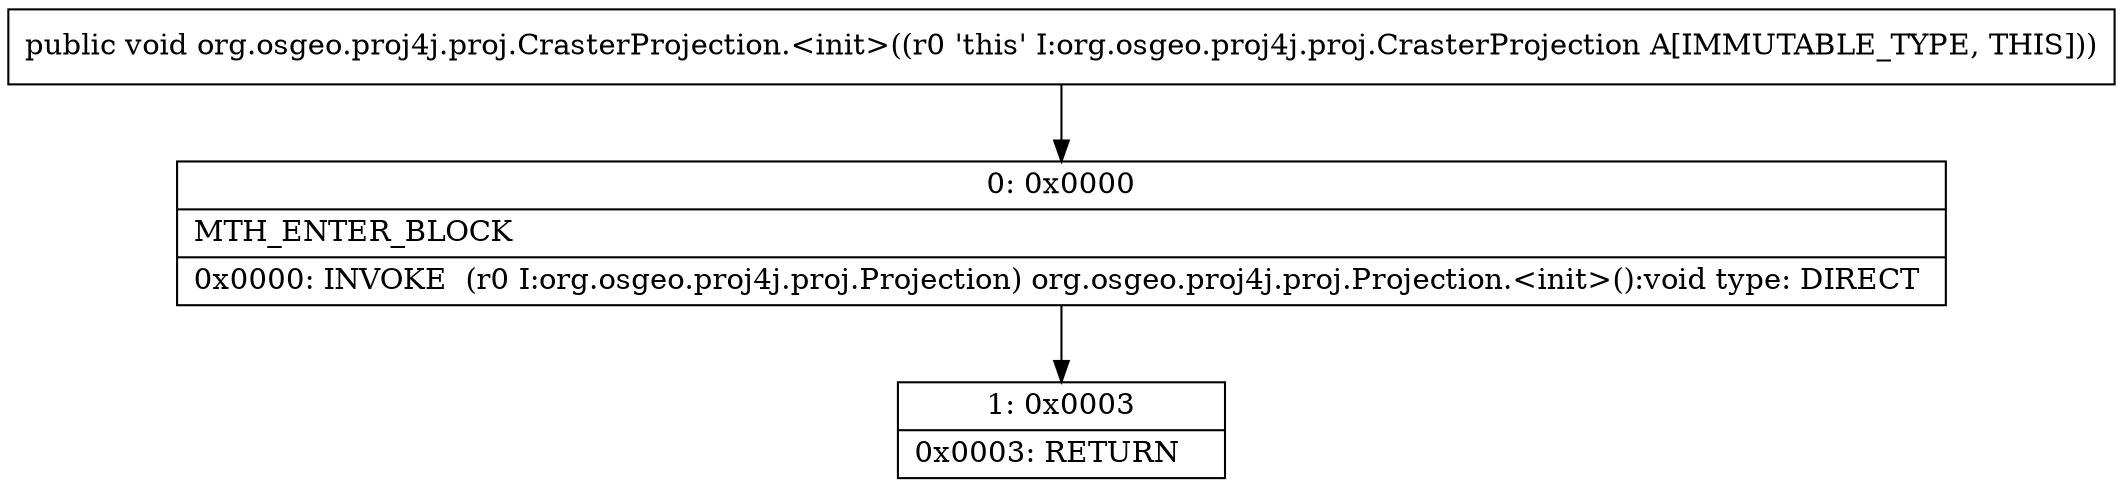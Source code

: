 digraph "CFG fororg.osgeo.proj4j.proj.CrasterProjection.\<init\>()V" {
Node_0 [shape=record,label="{0\:\ 0x0000|MTH_ENTER_BLOCK\l|0x0000: INVOKE  (r0 I:org.osgeo.proj4j.proj.Projection) org.osgeo.proj4j.proj.Projection.\<init\>():void type: DIRECT \l}"];
Node_1 [shape=record,label="{1\:\ 0x0003|0x0003: RETURN   \l}"];
MethodNode[shape=record,label="{public void org.osgeo.proj4j.proj.CrasterProjection.\<init\>((r0 'this' I:org.osgeo.proj4j.proj.CrasterProjection A[IMMUTABLE_TYPE, THIS])) }"];
MethodNode -> Node_0;
Node_0 -> Node_1;
}

